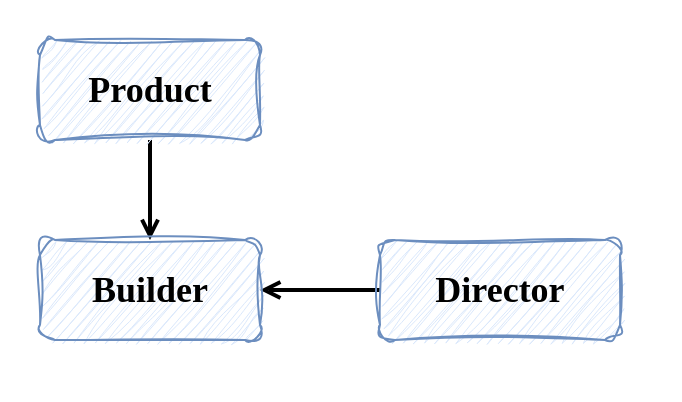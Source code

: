 <mxfile version="24.7.17">
  <diagram name="第 1 页" id="j_4XsJ8xRXyppAPi41L2">
    <mxGraphModel dx="1434" dy="854" grid="1" gridSize="10" guides="1" tooltips="1" connect="1" arrows="1" fold="1" page="1" pageScale="1" pageWidth="1169" pageHeight="827" math="0" shadow="0">
      <root>
        <mxCell id="0" />
        <mxCell id="1" parent="0" />
        <mxCell id="QMpCWD58A60dGvQdcby_-6" value="" style="rounded=0;whiteSpace=wrap;html=1;strokeColor=none;fontFamily=Helvetica;fontSize=11;fontColor=default;labelBackgroundColor=default;" vertex="1" parent="1">
          <mxGeometry x="90" y="60" width="340" height="200" as="geometry" />
        </mxCell>
        <mxCell id="QMpCWD58A60dGvQdcby_-5" style="edgeStyle=orthogonalEdgeStyle;shape=connector;rounded=0;orthogonalLoop=1;jettySize=auto;html=1;entryX=1;entryY=0.5;entryDx=0;entryDy=0;strokeColor=default;strokeWidth=2;align=center;verticalAlign=middle;fontFamily=Helvetica;fontSize=11;fontColor=default;labelBackgroundColor=default;endArrow=open;endFill=0;" edge="1" parent="1" source="qWGPs8q295L0_WPWid-a-4" target="QMpCWD58A60dGvQdcby_-3">
          <mxGeometry relative="1" as="geometry" />
        </mxCell>
        <mxCell id="qWGPs8q295L0_WPWid-a-4" value="&lt;font face=&quot;Comic Sans MS&quot;&gt;&lt;span style=&quot;font-size: 18px;&quot;&gt;&lt;b&gt;Director&lt;/b&gt;&lt;/span&gt;&lt;/font&gt;" style="rounded=1;whiteSpace=wrap;html=1;fillColor=#dae8fc;strokeColor=#6c8ebf;sketch=1;curveFitting=1;jiggle=2;" parent="1" vertex="1">
          <mxGeometry x="280" y="180" width="120" height="50" as="geometry" />
        </mxCell>
        <mxCell id="QMpCWD58A60dGvQdcby_-4" style="edgeStyle=orthogonalEdgeStyle;shape=connector;rounded=0;orthogonalLoop=1;jettySize=auto;html=1;exitX=0.5;exitY=1;exitDx=0;exitDy=0;strokeColor=default;strokeWidth=2;align=center;verticalAlign=middle;fontFamily=Helvetica;fontSize=11;fontColor=default;labelBackgroundColor=default;endArrow=open;endFill=0;" edge="1" parent="1" source="QMpCWD58A60dGvQdcby_-2" target="QMpCWD58A60dGvQdcby_-3">
          <mxGeometry relative="1" as="geometry" />
        </mxCell>
        <mxCell id="QMpCWD58A60dGvQdcby_-2" value="&lt;font face=&quot;Comic Sans MS&quot;&gt;&lt;span style=&quot;font-size: 18px;&quot;&gt;&lt;b&gt;Product&lt;/b&gt;&lt;/span&gt;&lt;/font&gt;" style="rounded=1;whiteSpace=wrap;html=1;fillColor=#dae8fc;strokeColor=#6c8ebf;sketch=1;curveFitting=1;jiggle=2;" vertex="1" parent="1">
          <mxGeometry x="110" y="80" width="110" height="50" as="geometry" />
        </mxCell>
        <mxCell id="QMpCWD58A60dGvQdcby_-3" value="&lt;font face=&quot;Comic Sans MS&quot;&gt;&lt;span style=&quot;font-size: 18px;&quot;&gt;&lt;b&gt;Builder&lt;/b&gt;&lt;/span&gt;&lt;/font&gt;" style="rounded=1;whiteSpace=wrap;html=1;fillColor=#dae8fc;strokeColor=#6c8ebf;sketch=1;curveFitting=1;jiggle=2;" vertex="1" parent="1">
          <mxGeometry x="110" y="180" width="110" height="50" as="geometry" />
        </mxCell>
      </root>
    </mxGraphModel>
  </diagram>
</mxfile>
